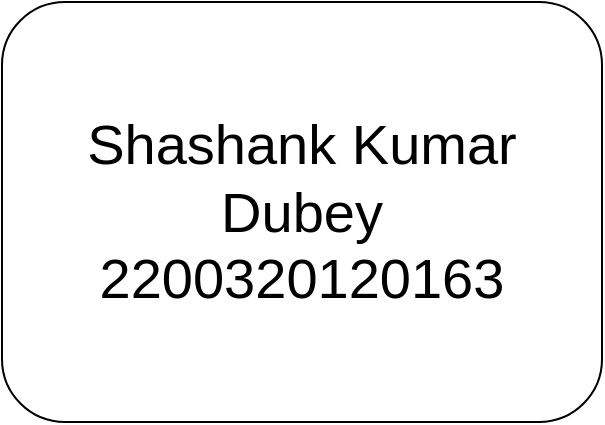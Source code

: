 <mxfile version="24.7.17">
  <diagram name="Page-1" id="IXESXcy7zMRTExwXGOjJ">
    <mxGraphModel dx="1242" dy="795" grid="1" gridSize="10" guides="1" tooltips="1" connect="1" arrows="1" fold="1" page="1" pageScale="1" pageWidth="850" pageHeight="1100" math="0" shadow="0">
      <root>
        <mxCell id="0" />
        <mxCell id="1" parent="0" />
        <mxCell id="_5VKY63DFwG367LWyK6q-1" value="&lt;font style=&quot;font-size: 28px;&quot;&gt;Shashank Kumar Dubey&lt;/font&gt;&lt;div style=&quot;font-size: 28px;&quot;&gt;&lt;font style=&quot;font-size: 28px;&quot;&gt;2200320120163&lt;/font&gt;&lt;/div&gt;" style="rounded=1;whiteSpace=wrap;html=1;" vertex="1" parent="1">
          <mxGeometry x="260" y="300" width="300" height="210" as="geometry" />
        </mxCell>
      </root>
    </mxGraphModel>
  </diagram>
</mxfile>

